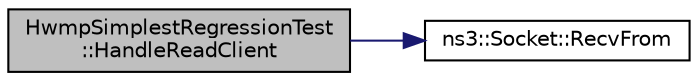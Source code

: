 digraph "HwmpSimplestRegressionTest::HandleReadClient"
{
 // LATEX_PDF_SIZE
  edge [fontname="Helvetica",fontsize="10",labelfontname="Helvetica",labelfontsize="10"];
  node [fontname="Helvetica",fontsize="10",shape=record];
  rankdir="LR";
  Node1 [label="HwmpSimplestRegressionTest\l::HandleReadClient",height=0.2,width=0.4,color="black", fillcolor="grey75", style="filled", fontcolor="black",tooltip="Handle a packet reception."];
  Node1 -> Node2 [color="midnightblue",fontsize="10",style="solid",fontname="Helvetica"];
  Node2 [label="ns3::Socket::RecvFrom",height=0.2,width=0.4,color="black", fillcolor="white", style="filled",URL="$classns3_1_1_socket.html#af22378d7af9a2745a9eada20210da215",tooltip="Read a single packet from the socket and retrieve the sender address."];
}
